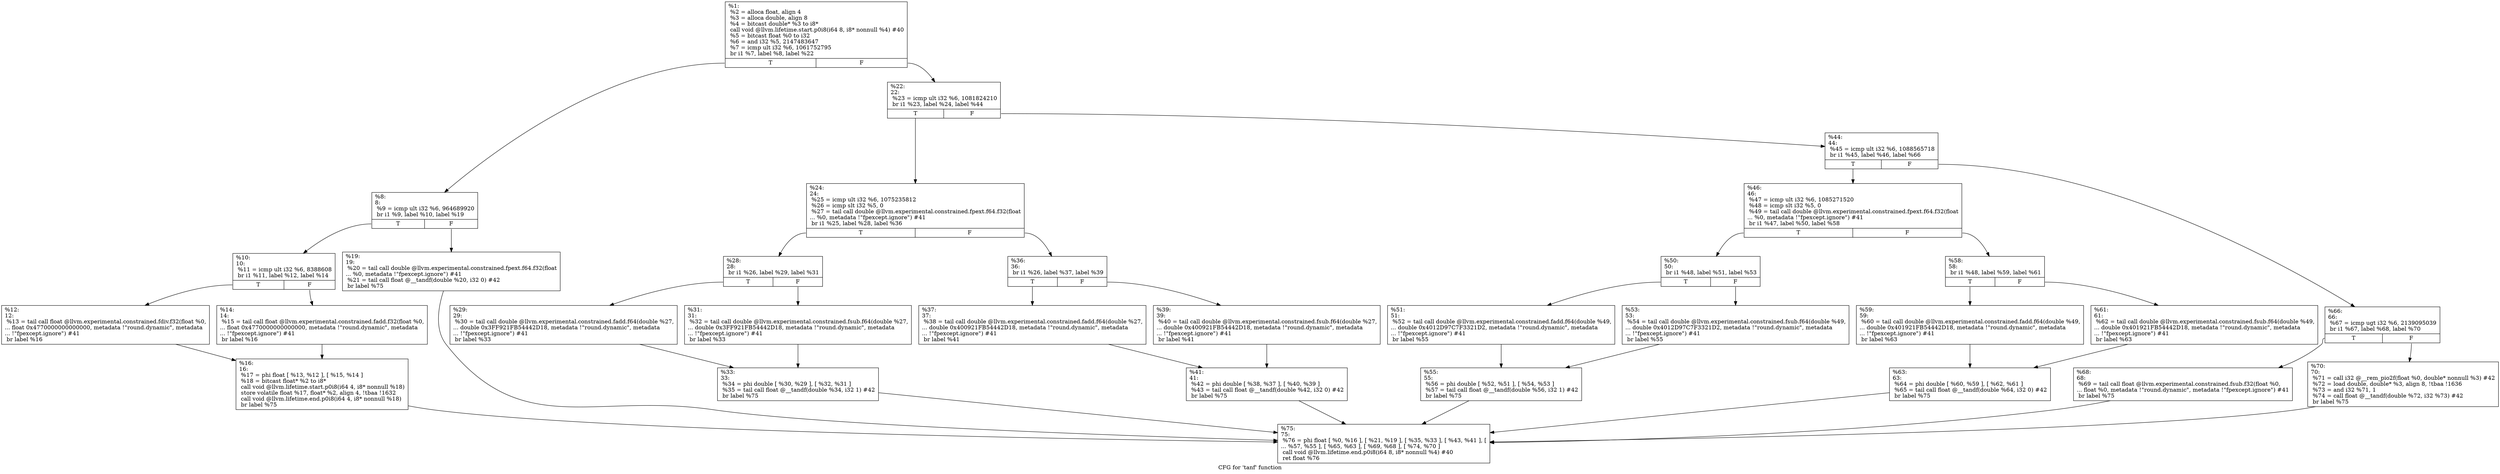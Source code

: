 digraph "CFG for 'tanf' function" {
	label="CFG for 'tanf' function";

	Node0x1b5e420 [shape=record,label="{%1:\l  %2 = alloca float, align 4\l  %3 = alloca double, align 8\l  %4 = bitcast double* %3 to i8*\l  call void @llvm.lifetime.start.p0i8(i64 8, i8* nonnull %4) #40\l  %5 = bitcast float %0 to i32\l  %6 = and i32 %5, 2147483647\l  %7 = icmp ult i32 %6, 1061752795\l  br i1 %7, label %8, label %22\l|{<s0>T|<s1>F}}"];
	Node0x1b5e420:s0 -> Node0x1b5e470;
	Node0x1b5e420:s1 -> Node0x1b5e650;
	Node0x1b5e470 [shape=record,label="{%8:\l8:                                                \l  %9 = icmp ult i32 %6, 964689920\l  br i1 %9, label %10, label %19\l|{<s0>T|<s1>F}}"];
	Node0x1b5e470:s0 -> Node0x1b5e4c0;
	Node0x1b5e470:s1 -> Node0x1b5e600;
	Node0x1b5e4c0 [shape=record,label="{%10:\l10:                                               \l  %11 = icmp ult i32 %6, 8388608\l  br i1 %11, label %12, label %14\l|{<s0>T|<s1>F}}"];
	Node0x1b5e4c0:s0 -> Node0x1b5e510;
	Node0x1b5e4c0:s1 -> Node0x1b5e560;
	Node0x1b5e510 [shape=record,label="{%12:\l12:                                               \l  %13 = tail call float @llvm.experimental.constrained.fdiv.f32(float %0,\l... float 0x4770000000000000, metadata !\"round.dynamic\", metadata\l... !\"fpexcept.ignore\") #41\l  br label %16\l}"];
	Node0x1b5e510 -> Node0x1b5e5b0;
	Node0x1b5e560 [shape=record,label="{%14:\l14:                                               \l  %15 = tail call float @llvm.experimental.constrained.fadd.f32(float %0,\l... float 0x4770000000000000, metadata !\"round.dynamic\", metadata\l... !\"fpexcept.ignore\") #41\l  br label %16\l}"];
	Node0x1b5e560 -> Node0x1b5e5b0;
	Node0x1b5e5b0 [shape=record,label="{%16:\l16:                                               \l  %17 = phi float [ %13, %12 ], [ %15, %14 ]\l  %18 = bitcast float* %2 to i8*\l  call void @llvm.lifetime.start.p0i8(i64 4, i8* nonnull %18)\l  store volatile float %17, float* %2, align 4, !tbaa !1632\l  call void @llvm.lifetime.end.p0i8(i64 4, i8* nonnull %18)\l  br label %75\l}"];
	Node0x1b5e5b0 -> Node0x1b5ed80;
	Node0x1b5e600 [shape=record,label="{%19:\l19:                                               \l  %20 = tail call double @llvm.experimental.constrained.fpext.f64.f32(float\l... %0, metadata !\"fpexcept.ignore\") #41\l  %21 = tail call float @__tandf(double %20, i32 0) #42\l  br label %75\l}"];
	Node0x1b5e600 -> Node0x1b5ed80;
	Node0x1b5e650 [shape=record,label="{%22:\l22:                                               \l  %23 = icmp ult i32 %6, 1081824210\l  br i1 %23, label %24, label %44\l|{<s0>T|<s1>F}}"];
	Node0x1b5e650:s0 -> Node0x1b5e6a0;
	Node0x1b5e650:s1 -> Node0x1b5e970;
	Node0x1b5e6a0 [shape=record,label="{%24:\l24:                                               \l  %25 = icmp ult i32 %6, 1075235812\l  %26 = icmp slt i32 %5, 0\l  %27 = tail call double @llvm.experimental.constrained.fpext.f64.f32(float\l... %0, metadata !\"fpexcept.ignore\") #41\l  br i1 %25, label %28, label %36\l|{<s0>T|<s1>F}}"];
	Node0x1b5e6a0:s0 -> Node0x1b5e6f0;
	Node0x1b5e6a0:s1 -> Node0x1b5e830;
	Node0x1b5e6f0 [shape=record,label="{%28:\l28:                                               \l  br i1 %26, label %29, label %31\l|{<s0>T|<s1>F}}"];
	Node0x1b5e6f0:s0 -> Node0x1b5e740;
	Node0x1b5e6f0:s1 -> Node0x1b5e790;
	Node0x1b5e740 [shape=record,label="{%29:\l29:                                               \l  %30 = tail call double @llvm.experimental.constrained.fadd.f64(double %27,\l... double 0x3FF921FB54442D18, metadata !\"round.dynamic\", metadata\l... !\"fpexcept.ignore\") #41\l  br label %33\l}"];
	Node0x1b5e740 -> Node0x1b5e7e0;
	Node0x1b5e790 [shape=record,label="{%31:\l31:                                               \l  %32 = tail call double @llvm.experimental.constrained.fsub.f64(double %27,\l... double 0x3FF921FB54442D18, metadata !\"round.dynamic\", metadata\l... !\"fpexcept.ignore\") #41\l  br label %33\l}"];
	Node0x1b5e790 -> Node0x1b5e7e0;
	Node0x1b5e7e0 [shape=record,label="{%33:\l33:                                               \l  %34 = phi double [ %30, %29 ], [ %32, %31 ]\l  %35 = tail call float @__tandf(double %34, i32 1) #42\l  br label %75\l}"];
	Node0x1b5e7e0 -> Node0x1b5ed80;
	Node0x1b5e830 [shape=record,label="{%36:\l36:                                               \l  br i1 %26, label %37, label %39\l|{<s0>T|<s1>F}}"];
	Node0x1b5e830:s0 -> Node0x1b5e880;
	Node0x1b5e830:s1 -> Node0x1b5e8d0;
	Node0x1b5e880 [shape=record,label="{%37:\l37:                                               \l  %38 = tail call double @llvm.experimental.constrained.fadd.f64(double %27,\l... double 0x400921FB54442D18, metadata !\"round.dynamic\", metadata\l... !\"fpexcept.ignore\") #41\l  br label %41\l}"];
	Node0x1b5e880 -> Node0x1b5e920;
	Node0x1b5e8d0 [shape=record,label="{%39:\l39:                                               \l  %40 = tail call double @llvm.experimental.constrained.fsub.f64(double %27,\l... double 0x400921FB54442D18, metadata !\"round.dynamic\", metadata\l... !\"fpexcept.ignore\") #41\l  br label %41\l}"];
	Node0x1b5e8d0 -> Node0x1b5e920;
	Node0x1b5e920 [shape=record,label="{%41:\l41:                                               \l  %42 = phi double [ %38, %37 ], [ %40, %39 ]\l  %43 = tail call float @__tandf(double %42, i32 0) #42\l  br label %75\l}"];
	Node0x1b5e920 -> Node0x1b5ed80;
	Node0x1b5e970 [shape=record,label="{%44:\l44:                                               \l  %45 = icmp ult i32 %6, 1088565718\l  br i1 %45, label %46, label %66\l|{<s0>T|<s1>F}}"];
	Node0x1b5e970:s0 -> Node0x1b5e9c0;
	Node0x1b5e970:s1 -> Node0x1b5ec90;
	Node0x1b5e9c0 [shape=record,label="{%46:\l46:                                               \l  %47 = icmp ult i32 %6, 1085271520\l  %48 = icmp slt i32 %5, 0\l  %49 = tail call double @llvm.experimental.constrained.fpext.f64.f32(float\l... %0, metadata !\"fpexcept.ignore\") #41\l  br i1 %47, label %50, label %58\l|{<s0>T|<s1>F}}"];
	Node0x1b5e9c0:s0 -> Node0x1b5ea10;
	Node0x1b5e9c0:s1 -> Node0x1b5eb50;
	Node0x1b5ea10 [shape=record,label="{%50:\l50:                                               \l  br i1 %48, label %51, label %53\l|{<s0>T|<s1>F}}"];
	Node0x1b5ea10:s0 -> Node0x1b5ea60;
	Node0x1b5ea10:s1 -> Node0x1b5eab0;
	Node0x1b5ea60 [shape=record,label="{%51:\l51:                                               \l  %52 = tail call double @llvm.experimental.constrained.fadd.f64(double %49,\l... double 0x4012D97C7F3321D2, metadata !\"round.dynamic\", metadata\l... !\"fpexcept.ignore\") #41\l  br label %55\l}"];
	Node0x1b5ea60 -> Node0x1b5eb00;
	Node0x1b5eab0 [shape=record,label="{%53:\l53:                                               \l  %54 = tail call double @llvm.experimental.constrained.fsub.f64(double %49,\l... double 0x4012D97C7F3321D2, metadata !\"round.dynamic\", metadata\l... !\"fpexcept.ignore\") #41\l  br label %55\l}"];
	Node0x1b5eab0 -> Node0x1b5eb00;
	Node0x1b5eb00 [shape=record,label="{%55:\l55:                                               \l  %56 = phi double [ %52, %51 ], [ %54, %53 ]\l  %57 = tail call float @__tandf(double %56, i32 1) #42\l  br label %75\l}"];
	Node0x1b5eb00 -> Node0x1b5ed80;
	Node0x1b5eb50 [shape=record,label="{%58:\l58:                                               \l  br i1 %48, label %59, label %61\l|{<s0>T|<s1>F}}"];
	Node0x1b5eb50:s0 -> Node0x1b5eba0;
	Node0x1b5eb50:s1 -> Node0x1b5ebf0;
	Node0x1b5eba0 [shape=record,label="{%59:\l59:                                               \l  %60 = tail call double @llvm.experimental.constrained.fadd.f64(double %49,\l... double 0x401921FB54442D18, metadata !\"round.dynamic\", metadata\l... !\"fpexcept.ignore\") #41\l  br label %63\l}"];
	Node0x1b5eba0 -> Node0x1b5ec40;
	Node0x1b5ebf0 [shape=record,label="{%61:\l61:                                               \l  %62 = tail call double @llvm.experimental.constrained.fsub.f64(double %49,\l... double 0x401921FB54442D18, metadata !\"round.dynamic\", metadata\l... !\"fpexcept.ignore\") #41\l  br label %63\l}"];
	Node0x1b5ebf0 -> Node0x1b5ec40;
	Node0x1b5ec40 [shape=record,label="{%63:\l63:                                               \l  %64 = phi double [ %60, %59 ], [ %62, %61 ]\l  %65 = tail call float @__tandf(double %64, i32 0) #42\l  br label %75\l}"];
	Node0x1b5ec40 -> Node0x1b5ed80;
	Node0x1b5ec90 [shape=record,label="{%66:\l66:                                               \l  %67 = icmp ugt i32 %6, 2139095039\l  br i1 %67, label %68, label %70\l|{<s0>T|<s1>F}}"];
	Node0x1b5ec90:s0 -> Node0x1b5ece0;
	Node0x1b5ec90:s1 -> Node0x1b5ed30;
	Node0x1b5ece0 [shape=record,label="{%68:\l68:                                               \l  %69 = tail call float @llvm.experimental.constrained.fsub.f32(float %0,\l... float %0, metadata !\"round.dynamic\", metadata !\"fpexcept.ignore\") #41\l  br label %75\l}"];
	Node0x1b5ece0 -> Node0x1b5ed80;
	Node0x1b5ed30 [shape=record,label="{%70:\l70:                                               \l  %71 = call i32 @__rem_pio2f(float %0, double* nonnull %3) #42\l  %72 = load double, double* %3, align 8, !tbaa !1636\l  %73 = and i32 %71, 1\l  %74 = call float @__tandf(double %72, i32 %73) #42\l  br label %75\l}"];
	Node0x1b5ed30 -> Node0x1b5ed80;
	Node0x1b5ed80 [shape=record,label="{%75:\l75:                                               \l  %76 = phi float [ %0, %16 ], [ %21, %19 ], [ %35, %33 ], [ %43, %41 ], [\l... %57, %55 ], [ %65, %63 ], [ %69, %68 ], [ %74, %70 ]\l  call void @llvm.lifetime.end.p0i8(i64 8, i8* nonnull %4) #40\l  ret float %76\l}"];
}
